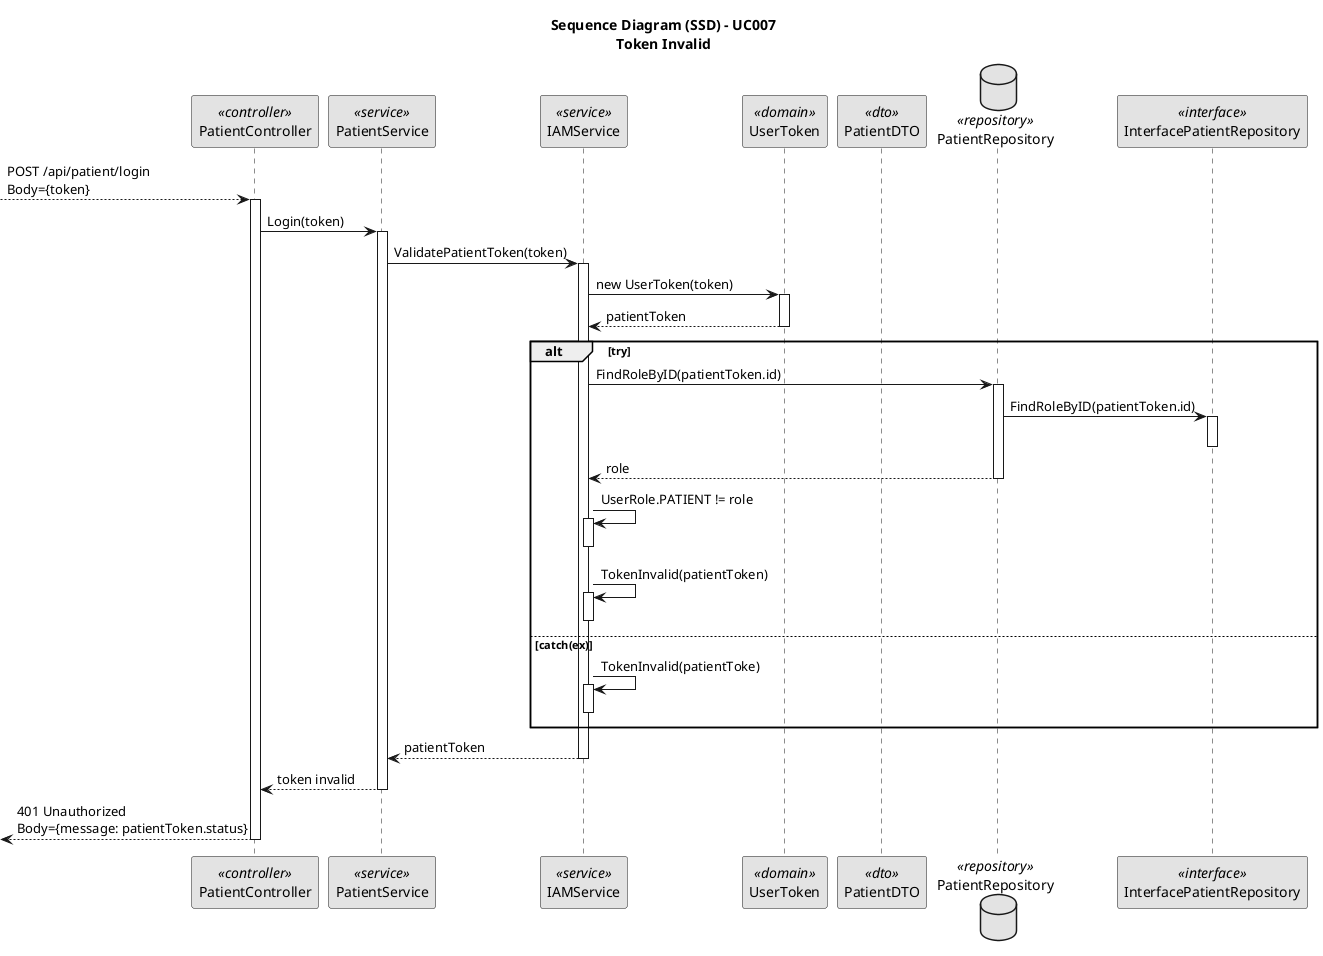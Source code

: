 @startuml "uc007-sequence-diagram_token-invalid"
skinparam monochrome true
skinparam packageStyle rectangle
skinparam shadowing false

title Sequence Diagram (SSD) - UC007\nToken Invalid

participant PatientController as Controller <<controller>>
participant PatientService as Service <<service>>
participant IAMService as IAM <<service>>
participant UserToken as Token <<domain>>
participant PatientDTO as DTO <<dto>>
database PatientRepository as Repository <<repository>>
participant InterfacePatientRepository as Interface <<interface>>

--> Controller: POST /api/patient/login\nBody={token}
    activate Controller
        Controller -> Service: Login(token)
        activate Service

            Service -> IAM: ValidatePatientToken(token)
            activate IAM

            IAM -> Token: new UserToken(token)
            activate Token
                Token --> IAM: patientToken
                deactivate Token

                alt try
                IAM -> Repository: FindRoleByID(patientToken.id)
                activate Repository
                
                    Repository -> Interface: FindRoleByID(patientToken.id)
                    activate Interface
                        deactivate Interface

                    Repository --> IAM: role
                    deactivate Repository

                IAM -> IAM: UserRole.PATIENT != role
                activate IAM
                    deactivate IAM

                IAM -> IAM: TokenInvalid(patientToken)
                activate IAM
                    deactivate IAM

                else catch(ex)

                IAM -> IAM: TokenInvalid(patientToke)
                activate IAM
                    deactivate IAM
                
                end

                IAM --> Service: patientToken
                deactivate IAM
                
            Service --> Controller : token invalid
            deactivate Service
        <-- Controller: 401 Unauthorized\nBody={message: patientToken.status}
        deactivate Controller
@endumld